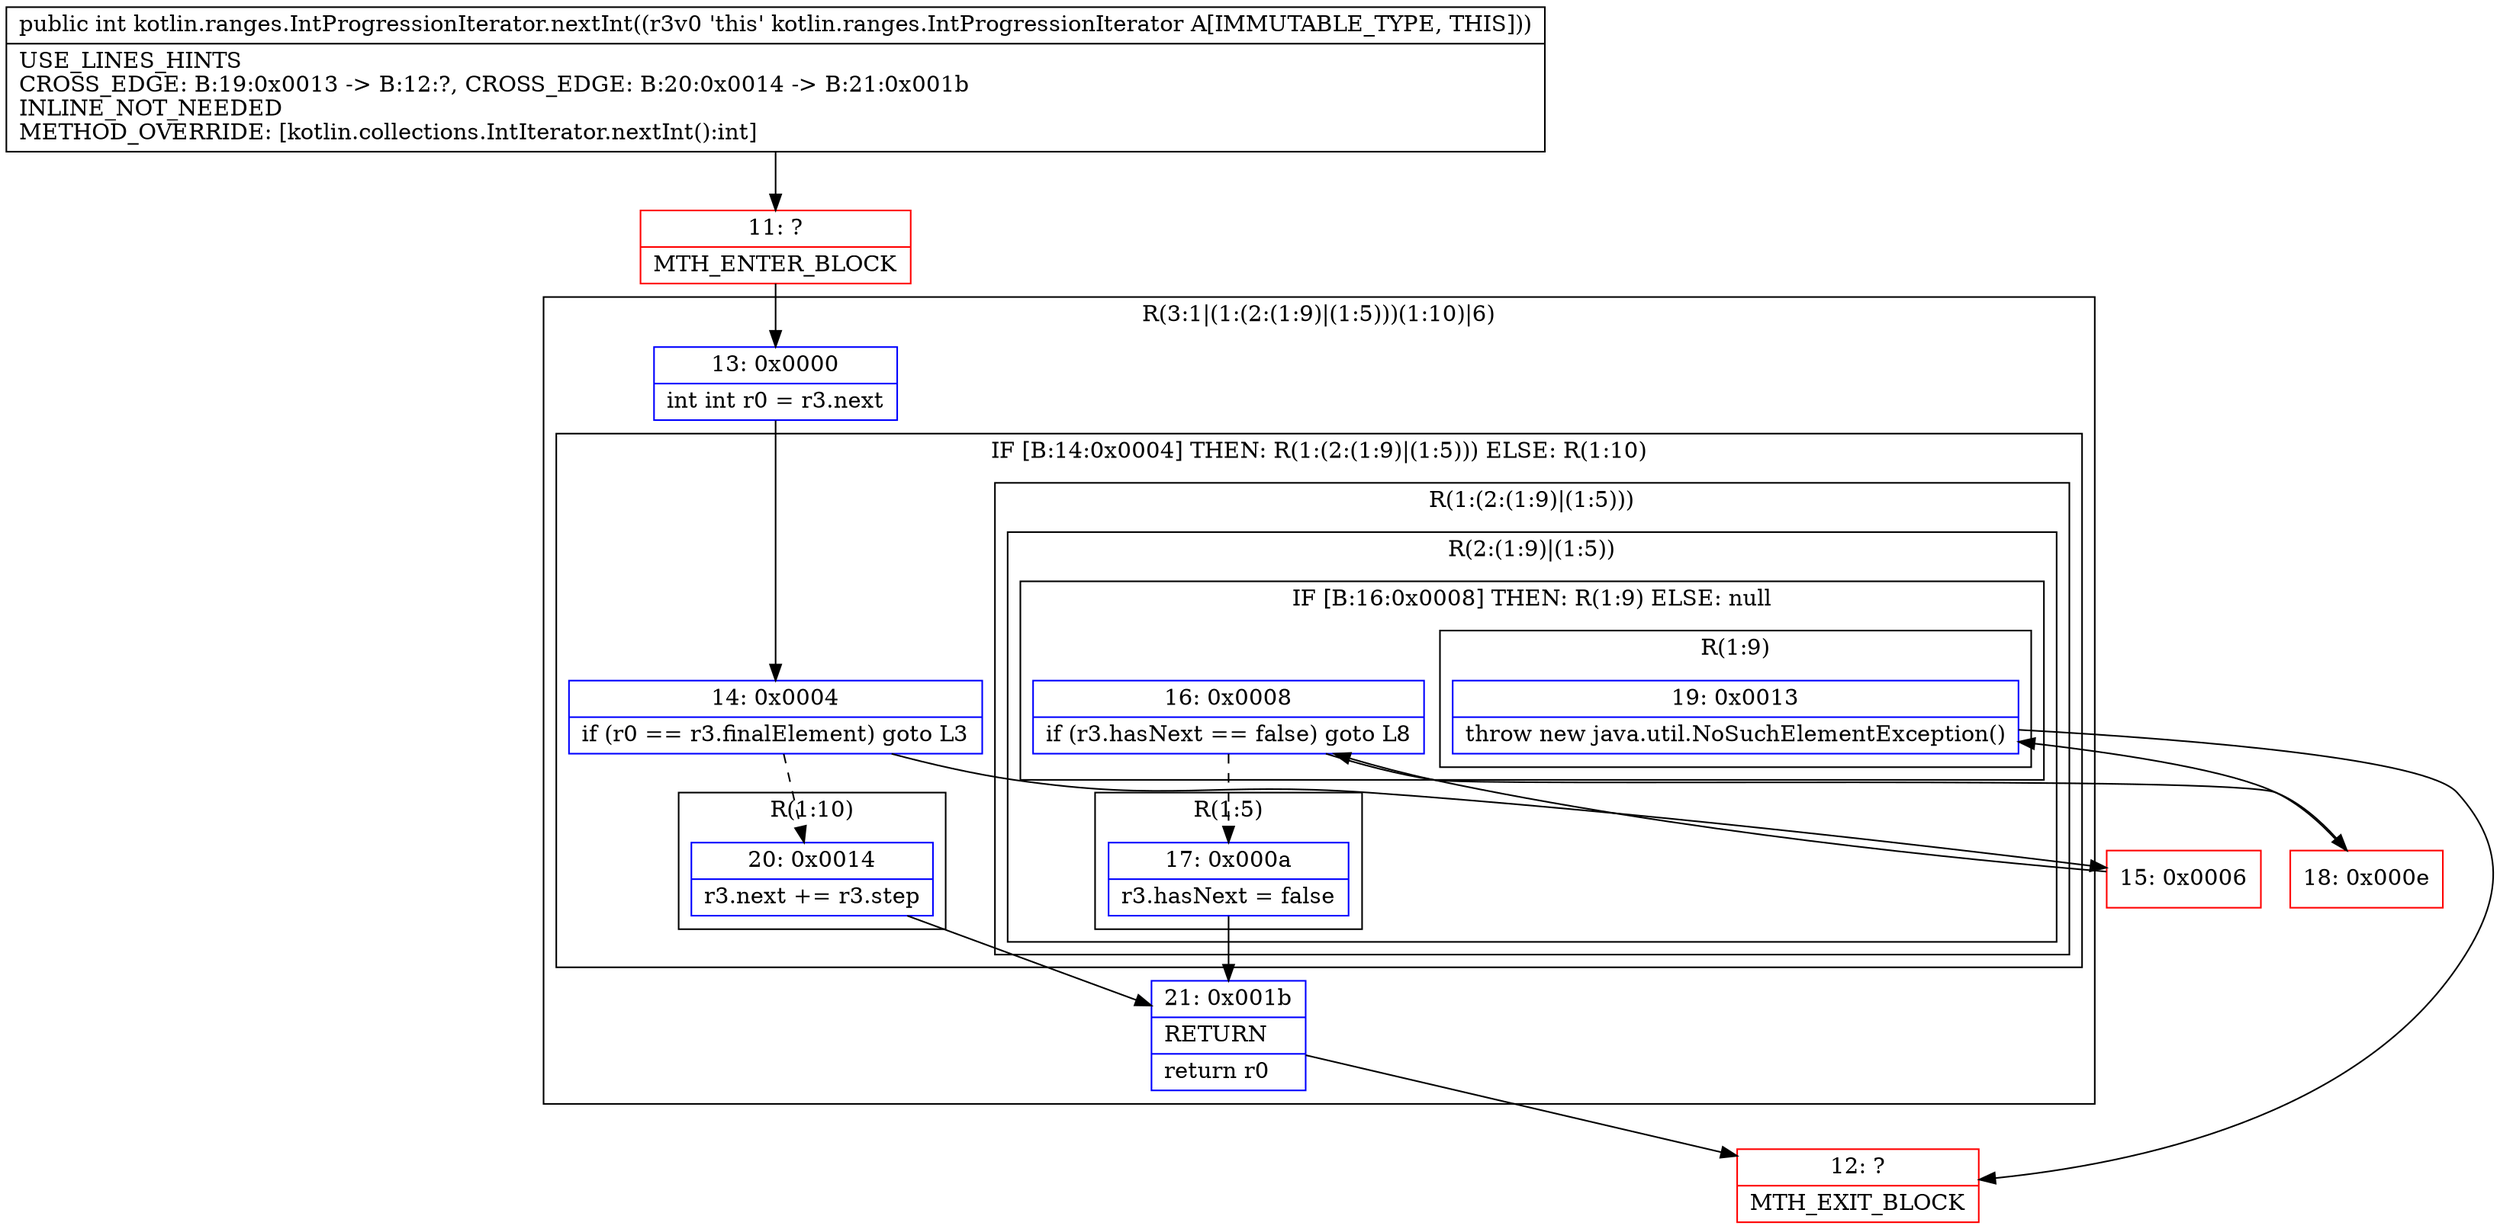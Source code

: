 digraph "CFG forkotlin.ranges.IntProgressionIterator.nextInt()I" {
subgraph cluster_Region_501248551 {
label = "R(3:1|(1:(2:(1:9)|(1:5)))(1:10)|6)";
node [shape=record,color=blue];
Node_13 [shape=record,label="{13\:\ 0x0000|int int r0 = r3.next\l}"];
subgraph cluster_IfRegion_1481239910 {
label = "IF [B:14:0x0004] THEN: R(1:(2:(1:9)|(1:5))) ELSE: R(1:10)";
node [shape=record,color=blue];
Node_14 [shape=record,label="{14\:\ 0x0004|if (r0 == r3.finalElement) goto L3\l}"];
subgraph cluster_Region_1406409153 {
label = "R(1:(2:(1:9)|(1:5)))";
node [shape=record,color=blue];
subgraph cluster_Region_343606538 {
label = "R(2:(1:9)|(1:5))";
node [shape=record,color=blue];
subgraph cluster_IfRegion_951017809 {
label = "IF [B:16:0x0008] THEN: R(1:9) ELSE: null";
node [shape=record,color=blue];
Node_16 [shape=record,label="{16\:\ 0x0008|if (r3.hasNext == false) goto L8\l}"];
subgraph cluster_Region_1936899692 {
label = "R(1:9)";
node [shape=record,color=blue];
Node_19 [shape=record,label="{19\:\ 0x0013|throw new java.util.NoSuchElementException()\l}"];
}
}
subgraph cluster_Region_1813458 {
label = "R(1:5)";
node [shape=record,color=blue];
Node_17 [shape=record,label="{17\:\ 0x000a|r3.hasNext = false\l}"];
}
}
}
subgraph cluster_Region_1275379086 {
label = "R(1:10)";
node [shape=record,color=blue];
Node_20 [shape=record,label="{20\:\ 0x0014|r3.next += r3.step\l}"];
}
}
Node_21 [shape=record,label="{21\:\ 0x001b|RETURN\l|return r0\l}"];
}
Node_11 [shape=record,color=red,label="{11\:\ ?|MTH_ENTER_BLOCK\l}"];
Node_15 [shape=record,color=red,label="{15\:\ 0x0006}"];
Node_12 [shape=record,color=red,label="{12\:\ ?|MTH_EXIT_BLOCK\l}"];
Node_18 [shape=record,color=red,label="{18\:\ 0x000e}"];
MethodNode[shape=record,label="{public int kotlin.ranges.IntProgressionIterator.nextInt((r3v0 'this' kotlin.ranges.IntProgressionIterator A[IMMUTABLE_TYPE, THIS]))  | USE_LINES_HINTS\lCROSS_EDGE: B:19:0x0013 \-\> B:12:?, CROSS_EDGE: B:20:0x0014 \-\> B:21:0x001b\lINLINE_NOT_NEEDED\lMETHOD_OVERRIDE: [kotlin.collections.IntIterator.nextInt():int]\l}"];
MethodNode -> Node_11;Node_13 -> Node_14;
Node_14 -> Node_15;
Node_14 -> Node_20[style=dashed];
Node_16 -> Node_17[style=dashed];
Node_16 -> Node_18;
Node_19 -> Node_12;
Node_17 -> Node_21;
Node_20 -> Node_21;
Node_21 -> Node_12;
Node_11 -> Node_13;
Node_15 -> Node_16;
Node_18 -> Node_19;
}

